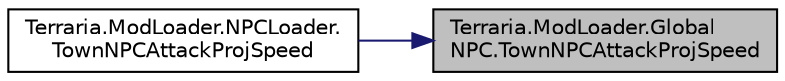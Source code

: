 digraph "Terraria.ModLoader.GlobalNPC.TownNPCAttackProjSpeed"
{
 // LATEX_PDF_SIZE
  edge [fontname="Helvetica",fontsize="10",labelfontname="Helvetica",labelfontsize="10"];
  node [fontname="Helvetica",fontsize="10",shape=record];
  rankdir="RL";
  Node1 [label="Terraria.ModLoader.Global\lNPC.TownNPCAttackProjSpeed",height=0.2,width=0.4,color="black", fillcolor="grey75", style="filled", fontcolor="black",tooltip="Allows you to determine the speed at which a town NPC throws a projectile when it attacks...."];
  Node1 -> Node2 [dir="back",color="midnightblue",fontsize="10",style="solid",fontname="Helvetica"];
  Node2 [label="Terraria.ModLoader.NPCLoader.\lTownNPCAttackProjSpeed",height=0.2,width=0.4,color="black", fillcolor="white", style="filled",URL="$class_terraria_1_1_mod_loader_1_1_n_p_c_loader.html#a8ae2a74040d28656ddbd8648d8c1a539",tooltip=" "];
}
